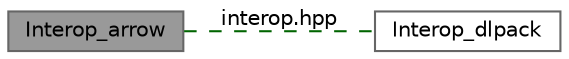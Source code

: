 digraph "Interop_arrow"
{
 // LATEX_PDF_SIZE
  bgcolor="transparent";
  edge [fontname=Helvetica,fontsize=10,labelfontname=Helvetica,labelfontsize=10];
  node [fontname=Helvetica,fontsize=10,shape=box,height=0.2,width=0.4];
  rankdir=LR;
  Node1 [id="Node000001",label="Interop_arrow",height=0.2,width=0.4,color="gray40", fillcolor="grey60", style="filled", fontcolor="black",tooltip=" "];
  Node2 [id="Node000002",label="Interop_dlpack",height=0.2,width=0.4,color="grey40", fillcolor="white", style="filled",URL="$group__interop__dlpack.html",tooltip=" "];
  Node1->Node2 [shape=plaintext, label="interop.hpp", color="darkgreen", dir="none", style="dashed"];
}
